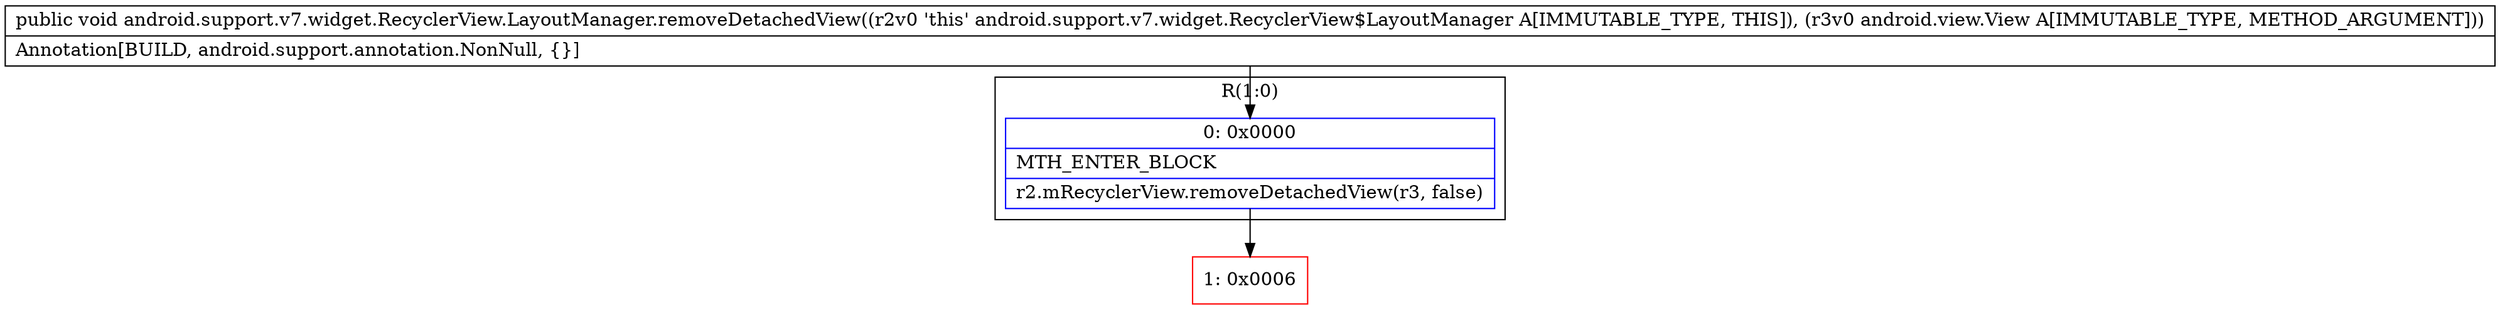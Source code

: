 digraph "CFG forandroid.support.v7.widget.RecyclerView.LayoutManager.removeDetachedView(Landroid\/view\/View;)V" {
subgraph cluster_Region_1756086544 {
label = "R(1:0)";
node [shape=record,color=blue];
Node_0 [shape=record,label="{0\:\ 0x0000|MTH_ENTER_BLOCK\l|r2.mRecyclerView.removeDetachedView(r3, false)\l}"];
}
Node_1 [shape=record,color=red,label="{1\:\ 0x0006}"];
MethodNode[shape=record,label="{public void android.support.v7.widget.RecyclerView.LayoutManager.removeDetachedView((r2v0 'this' android.support.v7.widget.RecyclerView$LayoutManager A[IMMUTABLE_TYPE, THIS]), (r3v0 android.view.View A[IMMUTABLE_TYPE, METHOD_ARGUMENT]))  | Annotation[BUILD, android.support.annotation.NonNull, \{\}]\l}"];
MethodNode -> Node_0;
Node_0 -> Node_1;
}

